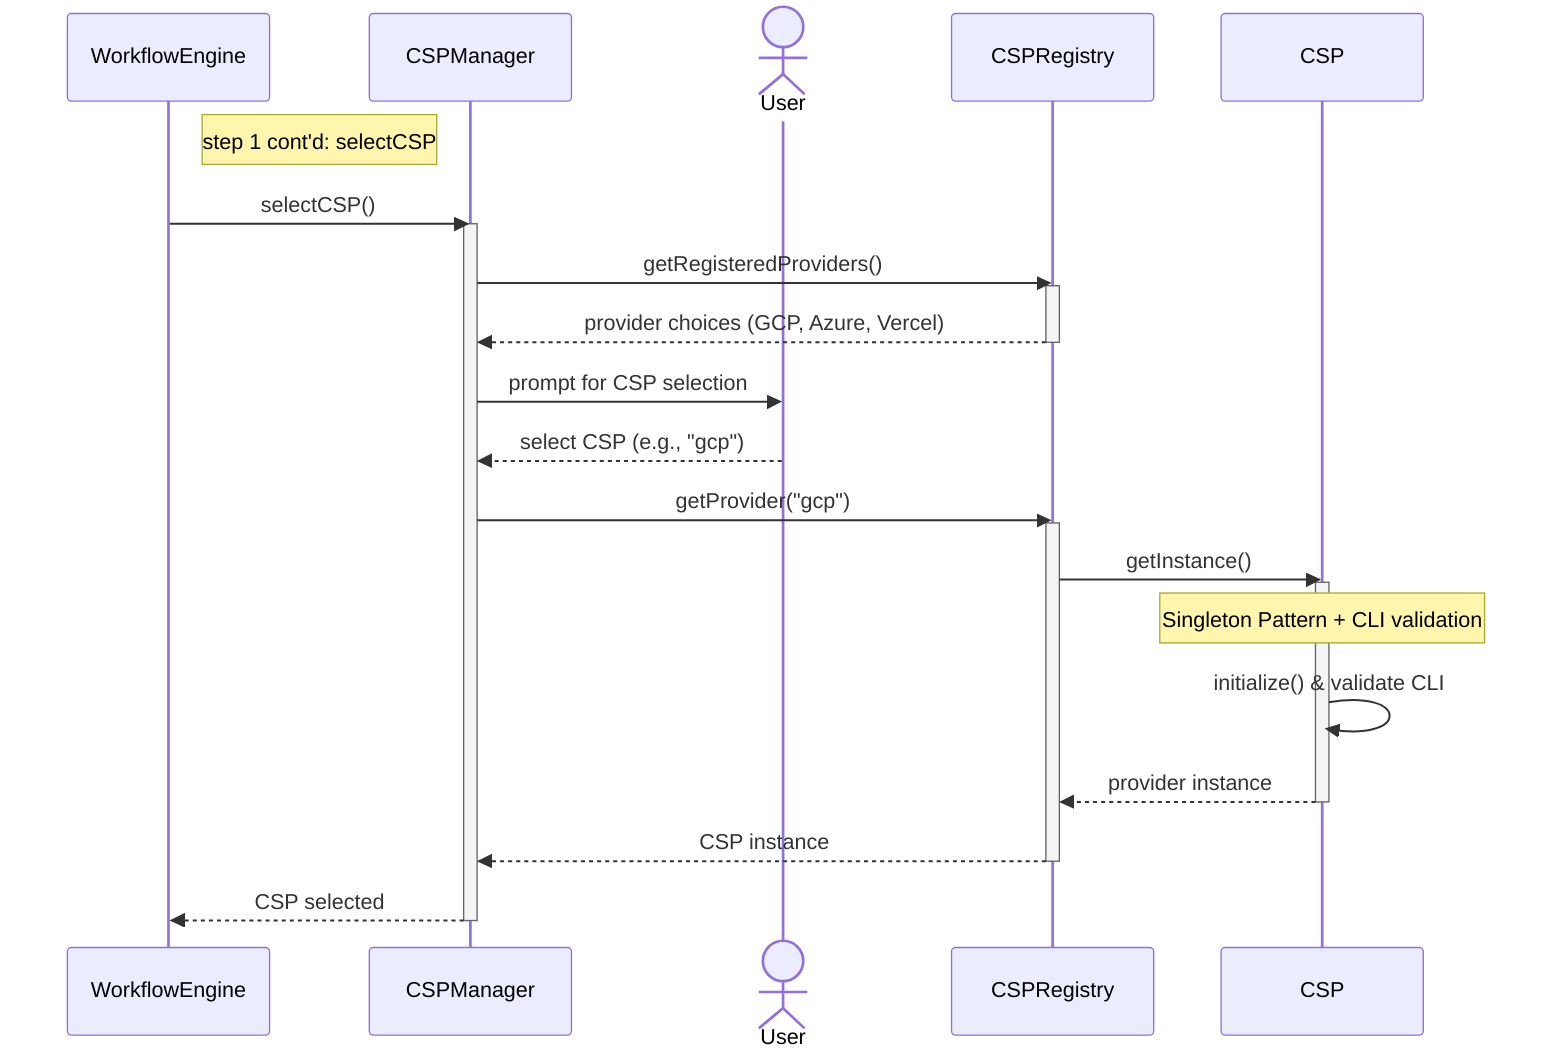 ---
config:
  theme: default
  look: classic
---
sequenceDiagram
    participant WE as WorkflowEngine
    participant CSP as CSPManager
    actor User
    participant Registry as CSPRegistry
    participant Provider as CSP

    note right of WE: step 1 cont'd: selectCSP
    
    WE->>CSP: selectCSP()
    activate CSP
    CSP->>Registry: getRegisteredProviders()
    activate Registry
    Registry-->>CSP: provider choices (GCP, Azure, Vercel)
    deactivate Registry
    CSP->>User: prompt for CSP selection
    User-->>CSP: select CSP (e.g., "gcp")
    CSP->>Registry: getProvider("gcp")
    activate Registry
    Registry->>Provider: getInstance()
    activate Provider
    note over Provider: Singleton Pattern + CLI validation
    Provider->>Provider: initialize() & validate CLI
    Provider-->>Registry: provider instance
    deactivate Provider
    Registry-->>CSP: CSP instance
    deactivate Registry
    CSP-->>WE: CSP selected
    deactivate CSP